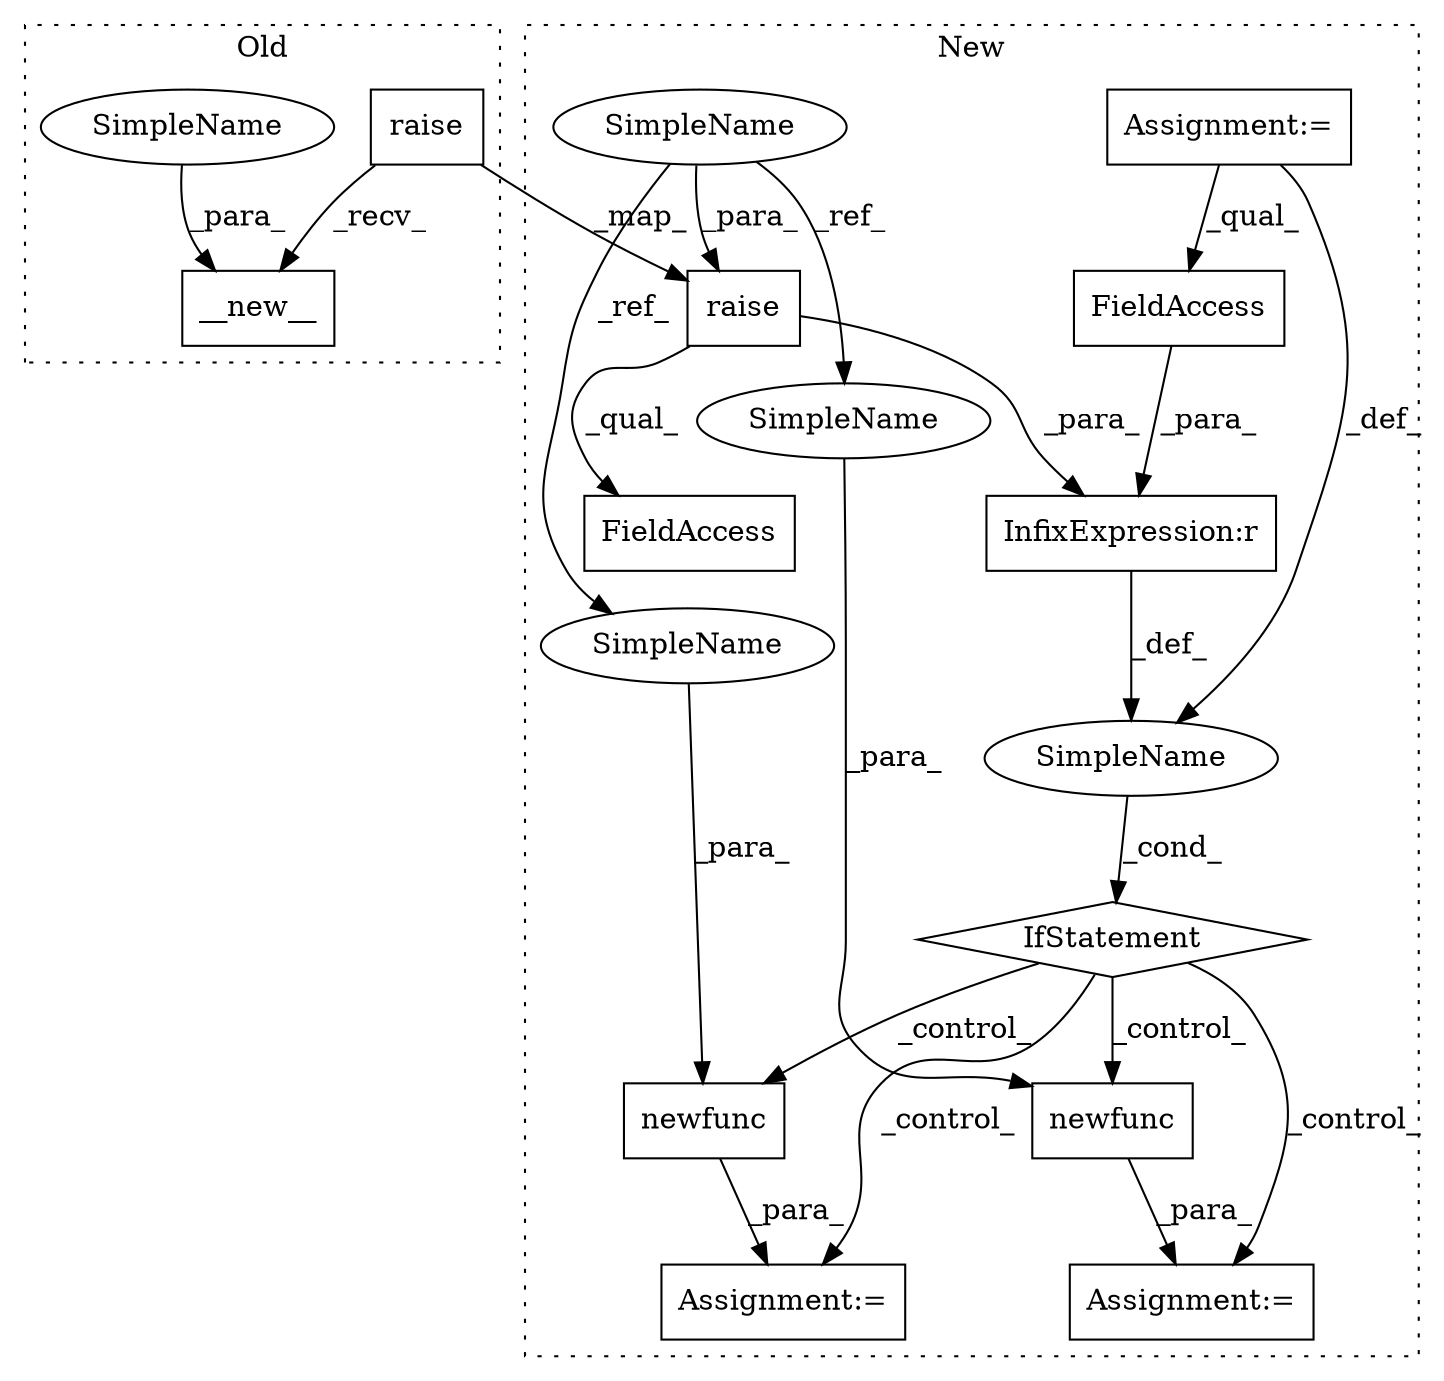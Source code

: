 digraph G {
subgraph cluster0 {
1 [label="raise" a="32" s="18301,18325" l="6,1" shape="box"];
10 [label="__new__" a="32" s="18327,18362" l="8,1" shape="box"];
17 [label="SimpleName" a="42" s="18335" l="3" shape="ellipse"];
label = "Old";
style="dotted";
}
subgraph cluster1 {
2 [label="raise" a="32" s="18351,18375" l="6,1" shape="box"];
3 [label="FieldAccess" a="22" s="18351" l="33" shape="box"];
4 [label="IfStatement" a="25" s="18390,18419" l="4,2" shape="diamond"];
5 [label="newfunc" a="32" s="18467,18502" l="8,1" shape="box"];
6 [label="InfixExpression:r" a="27" s="18401" l="4" shape="box"];
7 [label="FieldAccess" a="22" s="18405" l="14" shape="box"];
8 [label="SimpleName" a="42" s="17864" l="3" shape="ellipse"];
9 [label="newfunc" a="32" s="18431,18442" l="8,1" shape="box"];
11 [label="SimpleName" a="42" s="" l="" shape="ellipse"];
12 [label="Assignment:=" a="7" s="17896" l="6" shape="box"];
13 [label="Assignment:=" a="7" s="18466" l="1" shape="box"];
14 [label="Assignment:=" a="7" s="18430" l="1" shape="box"];
15 [label="SimpleName" a="42" s="18439" l="3" shape="ellipse"];
16 [label="SimpleName" a="42" s="18475" l="3" shape="ellipse"];
label = "New";
style="dotted";
}
1 -> 2 [label="_map_"];
1 -> 10 [label="_recv_"];
2 -> 6 [label="_para_"];
2 -> 3 [label="_qual_"];
4 -> 9 [label="_control_"];
4 -> 14 [label="_control_"];
4 -> 5 [label="_control_"];
4 -> 13 [label="_control_"];
5 -> 13 [label="_para_"];
6 -> 11 [label="_def_"];
7 -> 6 [label="_para_"];
8 -> 16 [label="_ref_"];
8 -> 15 [label="_ref_"];
8 -> 2 [label="_para_"];
9 -> 14 [label="_para_"];
11 -> 4 [label="_cond_"];
12 -> 11 [label="_def_"];
12 -> 7 [label="_qual_"];
15 -> 9 [label="_para_"];
16 -> 5 [label="_para_"];
17 -> 10 [label="_para_"];
}
